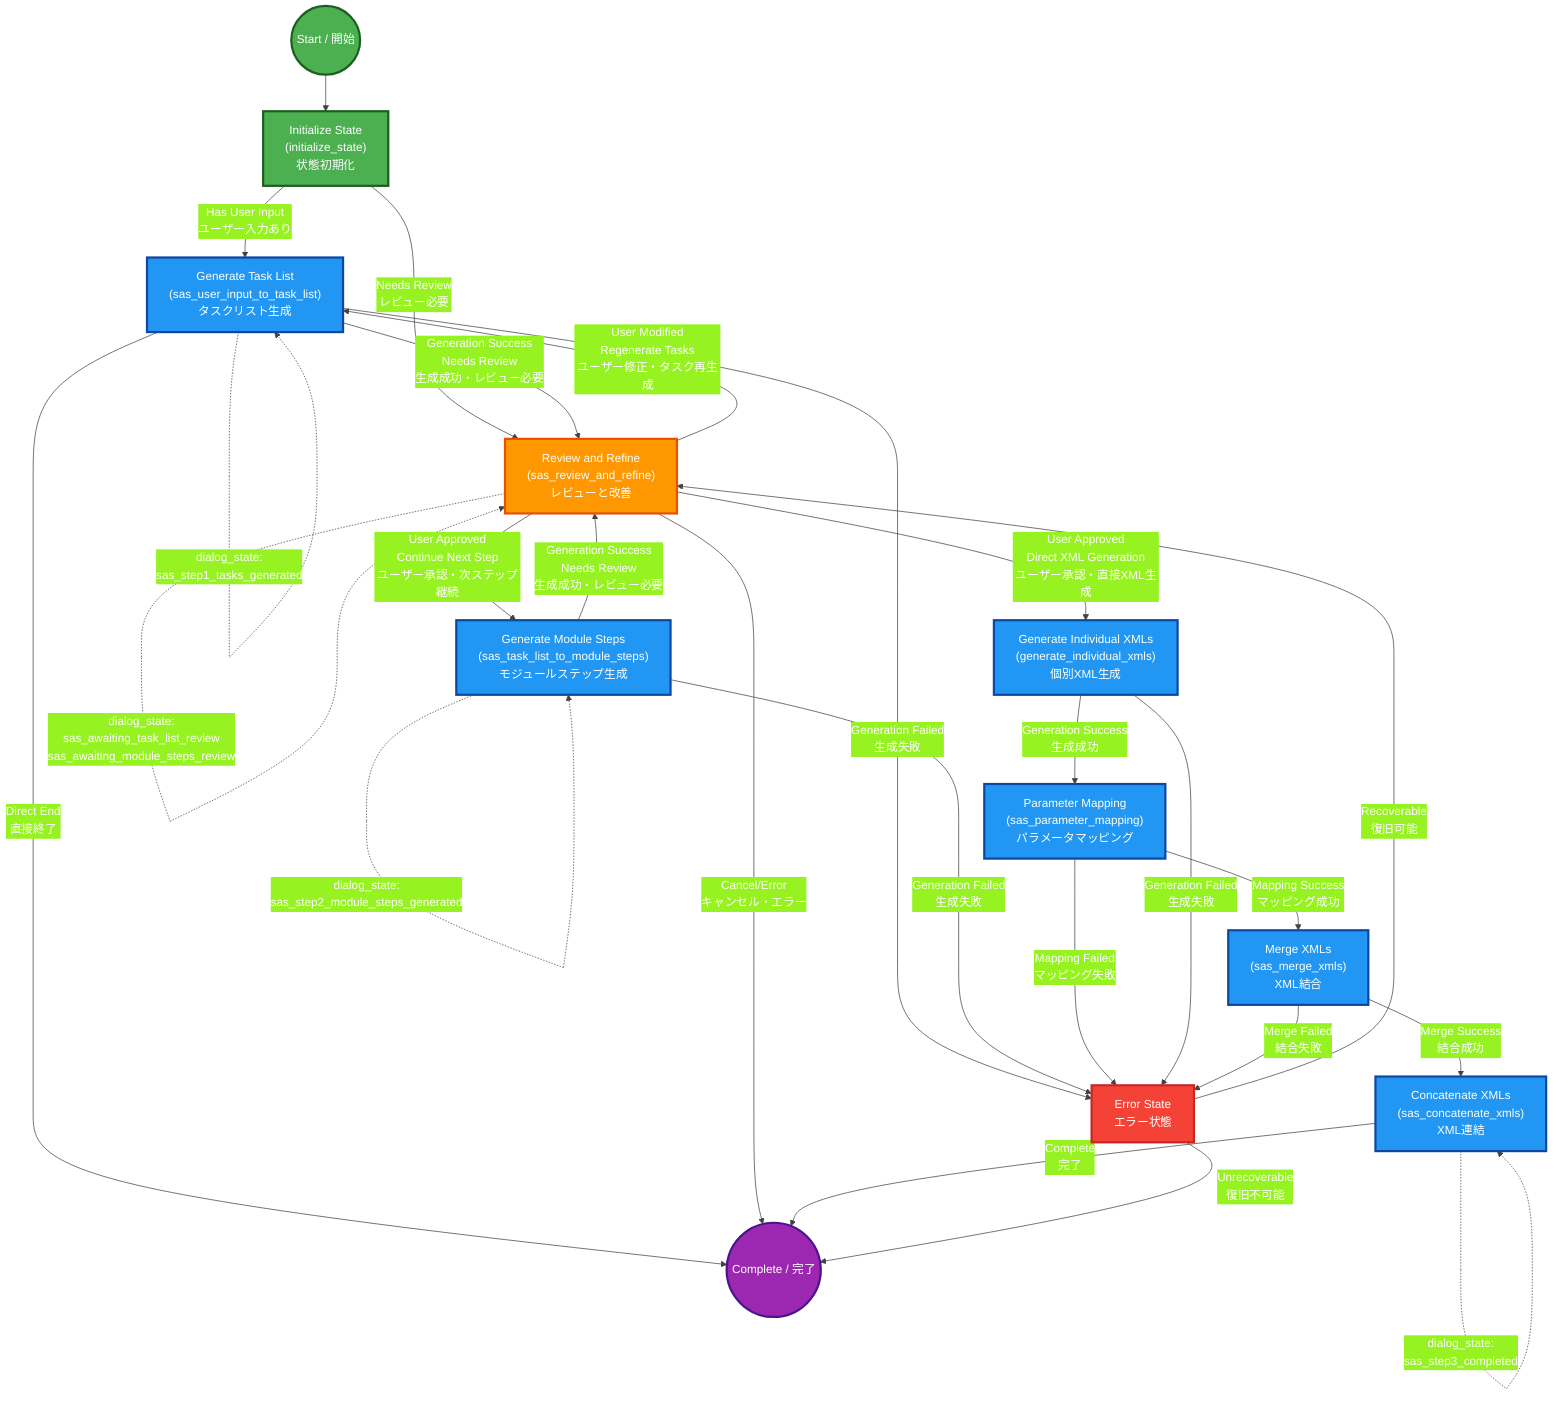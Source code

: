 graph TD
    %% 🎨 UNIFIED STYLE VERSION / 統一スタイル版
    %% SAS LangGraph State Transition Diagram / SAS LangGraph 状態遷移図
    %% File: sas_state_transition_en_jp.mermaid
    
    %%{init: {
        'theme': 'base',
        'themeVariables': {
            'primaryColor': '#2196F3',
            'primaryTextColor': '#FFFFFF',
            'primaryBorderColor': '#1976D2',
            'lineColor': '#424242',
            'sectionBkgColor': '#F5F5F5',
            'background': '#FFFFFF',
            'secondaryTextColor': '#212121',
            'tertiaryTextColor': '#FFFFFF'
        }
    }}%%
    
    %% Define unified node styles / 統一ノードスタイルの定義
    classDef initNode fill:#4CAF50,stroke:#1B5E20,stroke-width:3px,color:#FFFFFF
    classDef processNode fill:#2196F3,stroke:#0D47A1,stroke-width:3px,color:#FFFFFF
    classDef reviewNode fill:#FF9800,stroke:#E65100,stroke-width:3px,color:#FFFFFF
    classDef errorNode fill:#F44336,stroke:#C62828,stroke-width:3px,color:#FFFFFF
    classDef endNode fill:#9C27B0,stroke:#4A148C,stroke-width:3px,color:#FFFFFF
    
    %% Define state nodes / 状態ノードの定義
    START(("Start / 開始")):::initNode
    INIT["Initialize State<br/>(initialize_state)<br/>状態初期化"]:::initNode
    TASK_GEN["Generate Task List<br/>(sas_user_input_to_task_list)<br/>タスクリスト生成"]:::processNode
    REVIEW["Review and Refine<br/>(sas_review_and_refine)<br/>レビューと改善"]:::reviewNode
    MODULE_STEPS["Generate Module Steps<br/>(sas_task_list_to_module_steps)<br/>モジュールステップ生成"]:::processNode
    PARAM_MAP["Parameter Mapping<br/>(sas_parameter_mapping)<br/>パラメータマッピング"]:::processNode
    GEN_XML["Generate Individual XMLs<br/>(generate_individual_xmls)<br/>個別XML生成"]:::processNode
    MERGE_XML["Merge XMLs<br/>(sas_merge_xmls)<br/>XML結合"]:::processNode
    CONCAT_XML["Concatenate XMLs<br/>(sas_concatenate_xmls)<br/>XML連結"]:::processNode
    ERROR["Error State<br/>エラー状態"]:::errorNode
    END(("Complete / 完了")):::endNode
    
    %% Define state transitions / 状態遷移の定義
    START --> INIT
    
    INIT -->|"Has User Input<br/>ユーザー入力あり"| TASK_GEN
    INIT -->|"Needs Review<br/>レビュー必要"| REVIEW
    
    TASK_GEN -->|"Generation Success<br/>Needs Review<br/>生成成功・レビュー必要"| REVIEW
    TASK_GEN -->|"Generation Failed<br/>生成失敗"| ERROR
    TASK_GEN -->|"Direct End<br/>直接終了"| END
    
    REVIEW -->|"User Approved<br/>Continue Next Step<br/>ユーザー承認・次ステップ継続"| MODULE_STEPS
    REVIEW -->|"User Modified<br/>Regenerate Tasks<br/>ユーザー修正・タスク再生成"| TASK_GEN
    REVIEW -->|"User Approved<br/>Direct XML Generation<br/>ユーザー承認・直接XML生成"| GEN_XML
    REVIEW -->|"Cancel/Error<br/>キャンセル・エラー"| END
    
    MODULE_STEPS -->|"Generation Success<br/>Needs Review<br/>生成成功・レビュー必要"| REVIEW
    MODULE_STEPS -->|"Generation Failed<br/>生成失敗"| ERROR
    
    PARAM_MAP -->|"Mapping Success<br/>マッピング成功"| MERGE_XML
    PARAM_MAP -->|"Mapping Failed<br/>マッピング失敗"| ERROR
    
    GEN_XML -->|"Generation Success<br/>生成成功"| PARAM_MAP
    GEN_XML -->|"Generation Failed<br/>生成失敗"| ERROR
    
    MERGE_XML -->|"Merge Success<br/>結合成功"| CONCAT_XML
    MERGE_XML -->|"Merge Failed<br/>結合失敗"| ERROR
    
    CONCAT_XML -->|"Complete<br/>完了"| END
    
    ERROR -->|"Recoverable<br/>復旧可能"| REVIEW
    ERROR -->|"Unrecoverable<br/>復旧不可能"| END
    
    %% Add dialog state labels / ダイアログ状態ラベルの追加
    TASK_GEN -.->|"dialog_state:<br/>sas_step1_tasks_generated"| TASK_GEN
    REVIEW -.->|"dialog_state:<br/>sas_awaiting_task_list_review<br/>sas_awaiting_module_steps_review"| REVIEW
    MODULE_STEPS -.->|"dialog_state:<br/>sas_step2_module_steps_generated"| MODULE_STEPS
    CONCAT_XML -.->|"dialog_state:<br/>sas_step3_completed"| CONCAT_XML